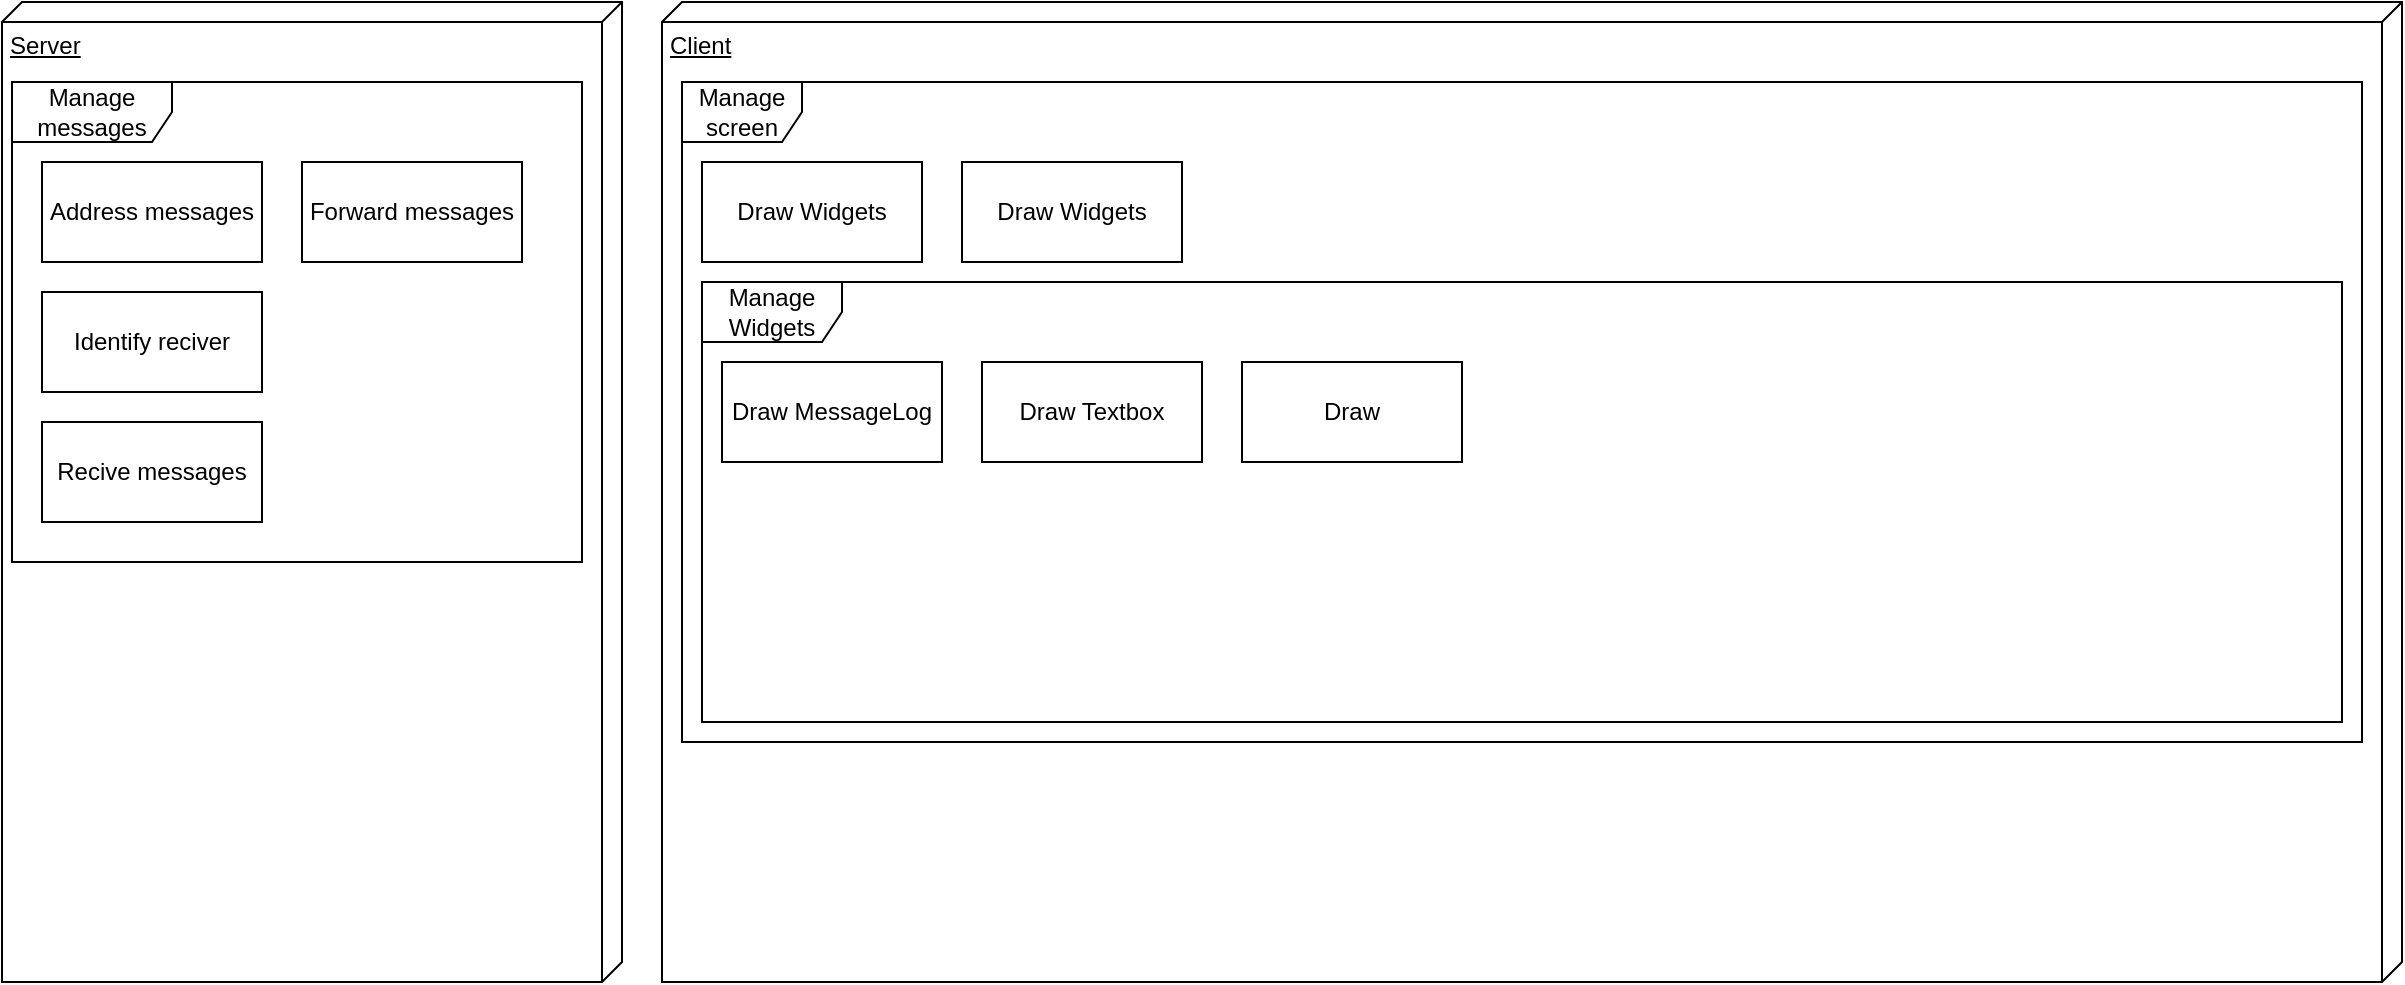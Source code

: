 <mxfile version="27.0.2">
  <diagram name="Seite-1" id="55o7ntzq0PXvVZQQCwTc">
    <mxGraphModel dx="1426" dy="841" grid="1" gridSize="10" guides="1" tooltips="1" connect="1" arrows="1" fold="1" page="1" pageScale="1" pageWidth="827" pageHeight="1169" math="0" shadow="0">
      <root>
        <mxCell id="0" />
        <mxCell id="1" parent="0" />
        <mxCell id="INnH7p9xGzet9Sz2gN_V-3" value="Server" style="verticalAlign=top;align=left;spacingTop=8;spacingLeft=2;spacingRight=12;shape=cube;size=10;direction=south;fontStyle=4;html=1;whiteSpace=wrap;" vertex="1" parent="1">
          <mxGeometry x="40" y="40" width="310" height="490" as="geometry" />
        </mxCell>
        <mxCell id="INnH7p9xGzet9Sz2gN_V-4" value="Client" style="verticalAlign=top;align=left;spacingTop=8;spacingLeft=2;spacingRight=12;shape=cube;size=10;direction=south;fontStyle=4;html=1;whiteSpace=wrap;" vertex="1" parent="1">
          <mxGeometry x="370" y="40" width="870" height="490" as="geometry" />
        </mxCell>
        <mxCell id="INnH7p9xGzet9Sz2gN_V-5" value="Forward messages" style="html=1;whiteSpace=wrap;" vertex="1" parent="1">
          <mxGeometry x="190" y="120" width="110" height="50" as="geometry" />
        </mxCell>
        <mxCell id="INnH7p9xGzet9Sz2gN_V-6" value="Address messages" style="html=1;whiteSpace=wrap;" vertex="1" parent="1">
          <mxGeometry x="60" y="120" width="110" height="50" as="geometry" />
        </mxCell>
        <mxCell id="INnH7p9xGzet9Sz2gN_V-7" value="Recive messages" style="html=1;whiteSpace=wrap;" vertex="1" parent="1">
          <mxGeometry x="60" y="250" width="110" height="50" as="geometry" />
        </mxCell>
        <mxCell id="INnH7p9xGzet9Sz2gN_V-9" value="Manage messages" style="shape=umlFrame;whiteSpace=wrap;html=1;pointerEvents=0;width=80;height=30;" vertex="1" parent="1">
          <mxGeometry x="45" y="80" width="285" height="240" as="geometry" />
        </mxCell>
        <mxCell id="INnH7p9xGzet9Sz2gN_V-10" value="Identify reciver" style="html=1;whiteSpace=wrap;" vertex="1" parent="1">
          <mxGeometry x="60" y="185" width="110" height="50" as="geometry" />
        </mxCell>
        <mxCell id="INnH7p9xGzet9Sz2gN_V-12" value="Manage screen" style="shape=umlFrame;whiteSpace=wrap;html=1;pointerEvents=0;" vertex="1" parent="1">
          <mxGeometry x="380" y="80" width="840" height="330" as="geometry" />
        </mxCell>
        <mxCell id="INnH7p9xGzet9Sz2gN_V-13" value="Draw Widgets" style="html=1;whiteSpace=wrap;" vertex="1" parent="1">
          <mxGeometry x="390" y="120" width="110" height="50" as="geometry" />
        </mxCell>
        <mxCell id="INnH7p9xGzet9Sz2gN_V-14" value="Manage Widgets" style="shape=umlFrame;whiteSpace=wrap;html=1;pointerEvents=0;width=70;height=30;" vertex="1" parent="1">
          <mxGeometry x="390" y="180" width="820" height="220" as="geometry" />
        </mxCell>
        <mxCell id="INnH7p9xGzet9Sz2gN_V-15" value="Draw MessageLog&lt;span style=&quot;color: rgba(0, 0, 0, 0); font-family: monospace; font-size: 0px; text-align: start; text-wrap-mode: nowrap;&quot;&gt;%3CmxGraphModel%3E%3Croot%3E%3CmxCell%20id%3D%220%22%2F%3E%3CmxCell%20id%3D%221%22%20parent%3D%220%22%2F%3E%3CmxCell%20id%3D%222%22%20value%3D%22Server%22%20style%3D%22html%3D1%3BwhiteSpace%3Dwrap%3B%22%20vertex%3D%221%22%20parent%3D%221%22%3E%3CmxGeometry%20x%3D%2290%22%20y%3D%2280%22%20width%3D%22110%22%20height%3D%2250%22%20as%3D%22geometry%22%2F%3E%3C%2FmxCell%3E%3C%2Froot%3E%3C%2FmxGraphModel%3E&lt;/span&gt;" style="html=1;whiteSpace=wrap;" vertex="1" parent="1">
          <mxGeometry x="400" y="220" width="110" height="50" as="geometry" />
        </mxCell>
        <mxCell id="INnH7p9xGzet9Sz2gN_V-16" value="Draw" style="html=1;whiteSpace=wrap;" vertex="1" parent="1">
          <mxGeometry x="660" y="220" width="110" height="50" as="geometry" />
        </mxCell>
        <mxCell id="INnH7p9xGzet9Sz2gN_V-17" value="Draw Textbox" style="html=1;whiteSpace=wrap;" vertex="1" parent="1">
          <mxGeometry x="530" y="220" width="110" height="50" as="geometry" />
        </mxCell>
        <mxCell id="INnH7p9xGzet9Sz2gN_V-18" value="Draw Widgets" style="html=1;whiteSpace=wrap;" vertex="1" parent="1">
          <mxGeometry x="520" y="120" width="110" height="50" as="geometry" />
        </mxCell>
      </root>
    </mxGraphModel>
  </diagram>
</mxfile>

